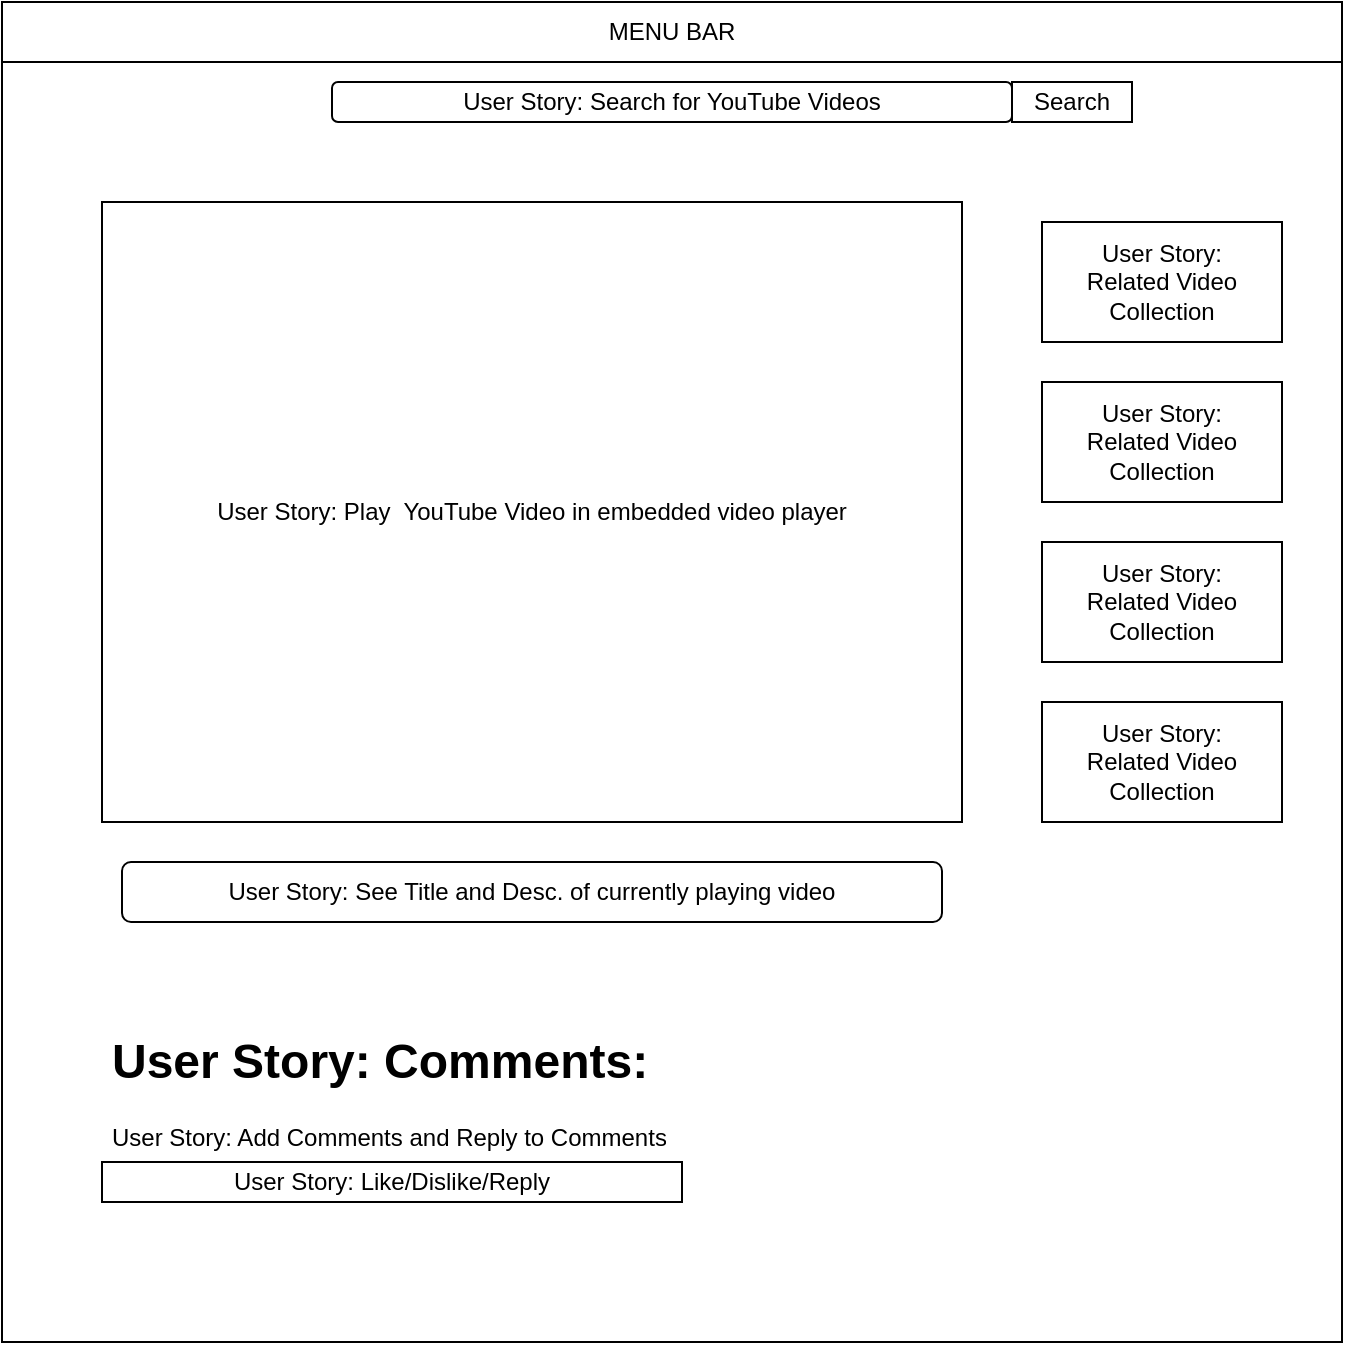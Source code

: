 <mxfile>
    <diagram id="PL4DWG5uAP67VeQOFq5F" name="Page-1">
        <mxGraphModel dx="1162" dy="830" grid="1" gridSize="10" guides="1" tooltips="1" connect="1" arrows="1" fold="1" page="1" pageScale="1" pageWidth="850" pageHeight="1100" math="0" shadow="0">
            <root>
                <mxCell id="0"/>
                <mxCell id="1" parent="0"/>
                <mxCell id="2" value="" style="whiteSpace=wrap;html=1;aspect=fixed;" vertex="1" parent="1">
                    <mxGeometry x="50" y="50" width="670" height="670" as="geometry"/>
                </mxCell>
                <mxCell id="3" value="MENU BAR" style="rounded=0;whiteSpace=wrap;html=1;" vertex="1" parent="1">
                    <mxGeometry x="50" y="50" width="670" height="30" as="geometry"/>
                </mxCell>
                <mxCell id="4" value="User Story: Search for YouTube Videos" style="rounded=1;whiteSpace=wrap;html=1;" vertex="1" parent="1">
                    <mxGeometry x="215" y="90" width="340" height="20" as="geometry"/>
                </mxCell>
                <mxCell id="5" value="Search" style="rounded=0;whiteSpace=wrap;html=1;" vertex="1" parent="1">
                    <mxGeometry x="555" y="90" width="60" height="20" as="geometry"/>
                </mxCell>
                <mxCell id="7" value="User Story:&lt;br&gt;Related Video&lt;br&gt;Collection" style="rounded=0;whiteSpace=wrap;html=1;" vertex="1" parent="1">
                    <mxGeometry x="570" y="160" width="120" height="60" as="geometry"/>
                </mxCell>
                <mxCell id="14" value="User Story: Play&amp;nbsp; YouTube Video in embedded video player" style="rounded=0;whiteSpace=wrap;html=1;" vertex="1" parent="1">
                    <mxGeometry x="100" y="150" width="430" height="310" as="geometry"/>
                </mxCell>
                <mxCell id="19" value="" style="group" vertex="1" connectable="0" parent="1">
                    <mxGeometry x="100" y="560" width="440" height="120" as="geometry"/>
                </mxCell>
                <mxCell id="16" value="&lt;h1&gt;User Story: Comments:&lt;/h1&gt;&lt;div&gt;User Story: Add Comments and Reply to Comments&lt;/div&gt;" style="text;html=1;strokeColor=none;fillColor=none;spacing=5;spacingTop=-20;whiteSpace=wrap;overflow=hidden;rounded=0;" vertex="1" parent="19">
                    <mxGeometry width="440" height="120" as="geometry"/>
                </mxCell>
                <mxCell id="18" value="User Story: Like/Dislike/Reply" style="rounded=0;whiteSpace=wrap;html=1;" vertex="1" parent="19">
                    <mxGeometry y="70" width="290" height="20" as="geometry"/>
                </mxCell>
                <mxCell id="20" value="User Story: See Title and Desc. of currently playing video" style="rounded=1;whiteSpace=wrap;html=1;" vertex="1" parent="1">
                    <mxGeometry x="110" y="480" width="410" height="30" as="geometry"/>
                </mxCell>
                <mxCell id="21" value="User Story:&lt;br&gt;Related Video&lt;br&gt;Collection" style="rounded=0;whiteSpace=wrap;html=1;" vertex="1" parent="1">
                    <mxGeometry x="570" y="240" width="120" height="60" as="geometry"/>
                </mxCell>
                <mxCell id="22" value="User Story:&lt;br&gt;Related Video&lt;br&gt;Collection" style="rounded=0;whiteSpace=wrap;html=1;" vertex="1" parent="1">
                    <mxGeometry x="570" y="320" width="120" height="60" as="geometry"/>
                </mxCell>
                <mxCell id="23" value="User Story:&lt;br&gt;Related Video&lt;br&gt;Collection" style="rounded=0;whiteSpace=wrap;html=1;" vertex="1" parent="1">
                    <mxGeometry x="570" y="400" width="120" height="60" as="geometry"/>
                </mxCell>
            </root>
        </mxGraphModel>
    </diagram>
</mxfile>